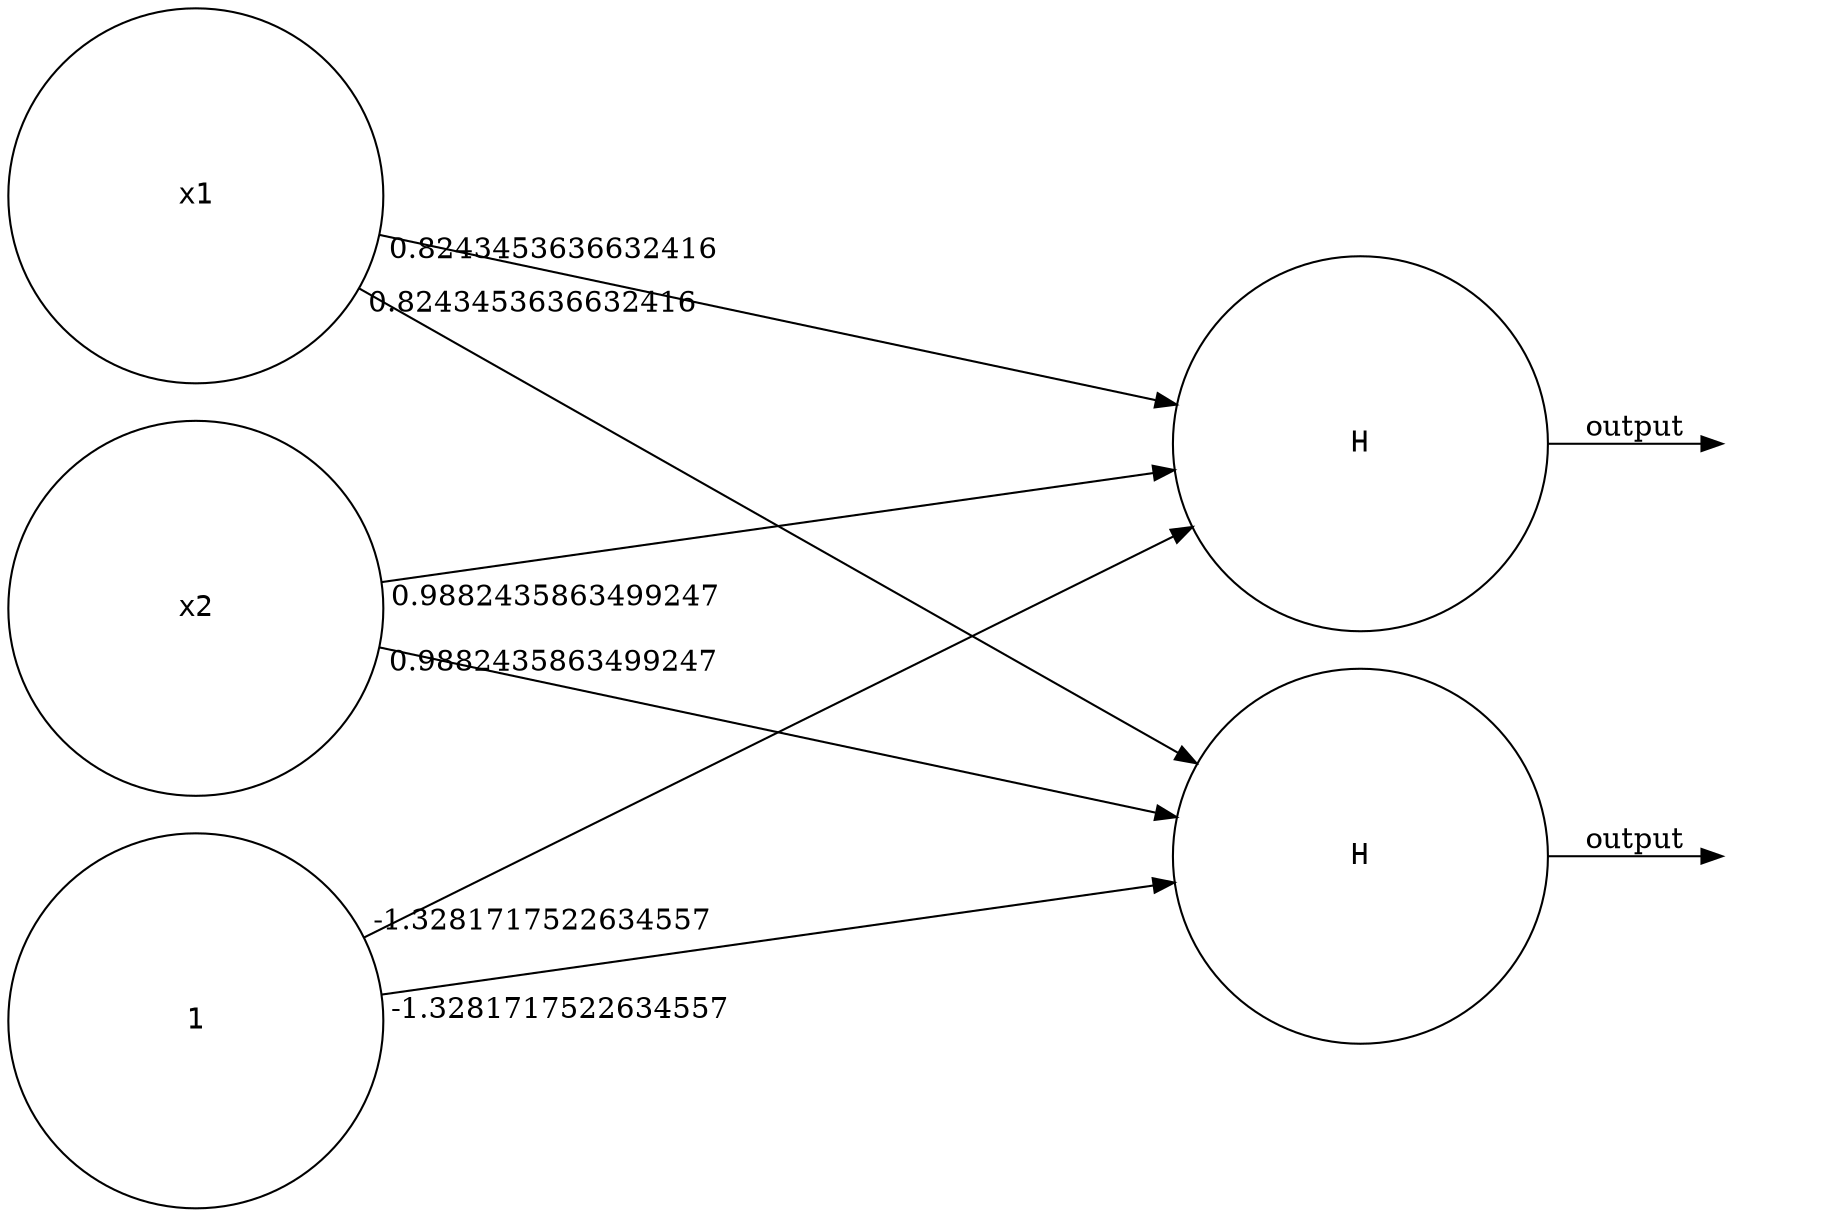 digraph netwerk {
	graph [label="" layout=dot ordering=in rankdir=LR splines=line]
	0 [label=x1 fontname=Consolas shape=circle width=2.5]
	0 -> 3 [minlen=10 taillabel=" 0.8243453636632416"]
	0 -> 4 [minlen=10 taillabel=" 0.8243453636632416"]
	1 [label=x2 fontname=Consolas shape=circle width=2.5]
	1 -> 3 [minlen=10 taillabel=" 0.9882435863499247"]
	1 -> 4 [minlen=10 taillabel=" 0.9882435863499247"]
	2 [label=1 fontname=Consolas shape=circle width=2.5]
	2 -> 3 [minlen=10 taillabel=" -1.3281717522634557"]
	2 -> 4 [minlen=10 taillabel=" -1.3281717522634557"]
	3 [label=H fontname=Consolas shape=circle width=2.5]
	-1 [label=" " shape=none]
	3 -> -1 [label=output]
	4 [label=H fontname=Consolas shape=circle width=2.5]
	-2 [label=" " shape=none]
	4 -> -2 [label=output]
}
